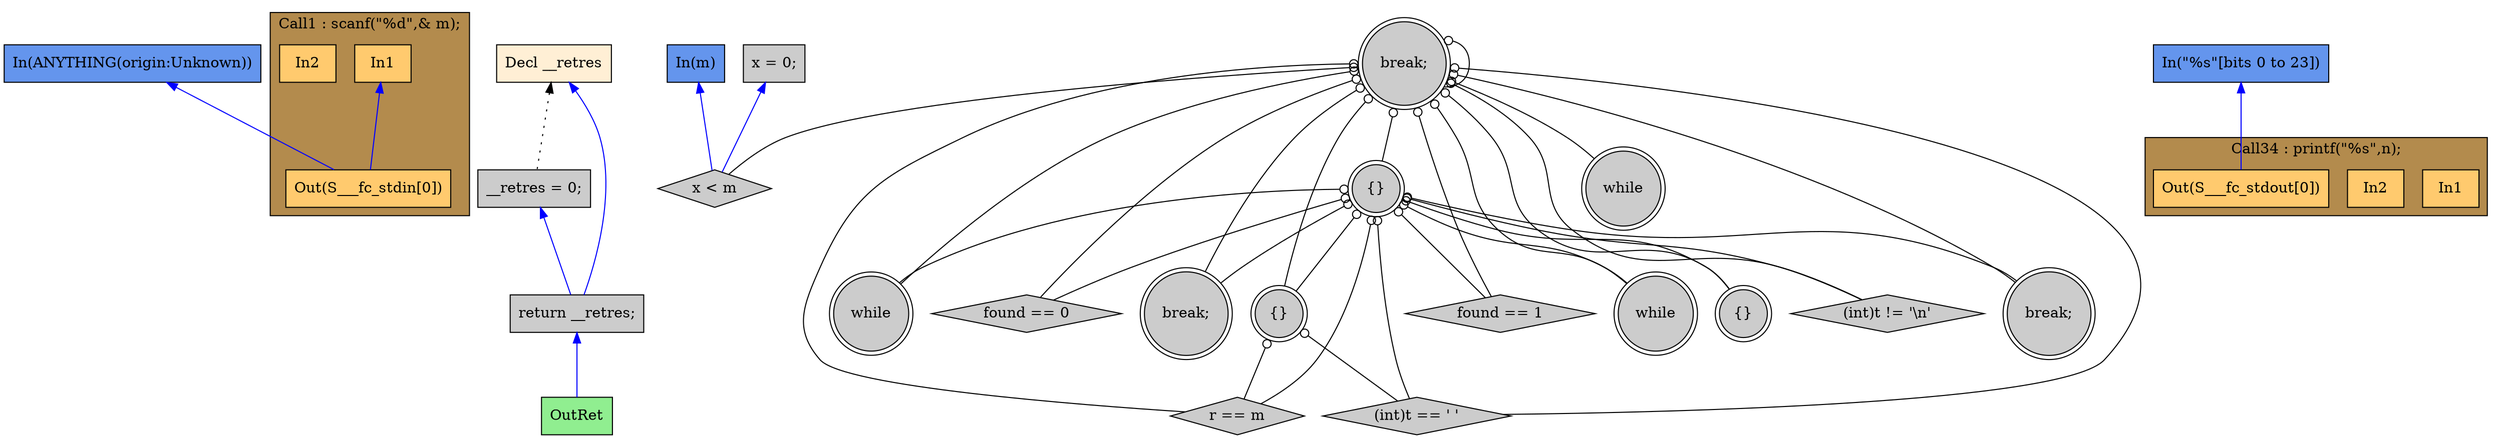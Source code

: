 digraph G {
  rankdir=TB;
  node [style="filled", ];
  32 [label="In(ANYTHING(origin:Unknown))", fillcolor="#6495ED", shape=box, ];
  2 [label="Decl __retres", fillcolor="#FFEFD5", shape=box, ];
  4 [label="In1", fillcolor="#FFCA6E", shape=box, ];
  5 [label="In2", fillcolor="#FFCA6E", shape=box, ];
  6 [label="Out(S___fc_stdin[0])", fillcolor="#FFCA6E", shape=box, ];
  7 [label="x = 0;", fillcolor="#CCCCCC", shape=box, ];
  8 [label="while", fillcolor="#CCCCCC", shape=doublecircle, ];
  9 [label="x < m", fillcolor="#CCCCCC", shape=diamond, ];
  10 [label="{}", fillcolor="#CCCCCC", shape=doublecircle, ];
  11 [label="while", fillcolor="#CCCCCC", shape=doublecircle, ];
  12 [label="found == 0", fillcolor="#CCCCCC", shape=diamond, ];
  13 [label="break;", fillcolor="#CCCCCC", shape=doublecircle, ];
  14 [label="{}", fillcolor="#CCCCCC", shape=doublecircle, ];
  15 [label="(int)t == ' '", fillcolor="#CCCCCC", shape=diamond, ];
  16 [label="r == m", fillcolor="#CCCCCC", shape=diamond, ];
  17 [label="found == 1", fillcolor="#CCCCCC", shape=diamond, ];
  18 [label="while", fillcolor="#CCCCCC", shape=doublecircle, ];
  19 [label="{}", fillcolor="#CCCCCC", shape=doublecircle, ];
  20 [label="(int)t != '\\n'", fillcolor="#CCCCCC", shape=diamond, ];
  21 [label="break;", fillcolor="#CCCCCC", shape=doublecircle, ];
  22 [label="break;", fillcolor="#CCCCCC", shape=doublecircle, ];
  24 [label="In1", fillcolor="#FFCA6E", shape=box, ];
  25 [label="In2", fillcolor="#FFCA6E", shape=box, ];
  26 [label="Out(S___fc_stdout[0])", fillcolor="#FFCA6E", shape=box, ];
  27 [label="__retres = 0;", fillcolor="#CCCCCC", shape=box, ];
  28 [label="return __retres;", fillcolor="#CCCCCC", shape=box, ];
  29 [label="OutRet", fillcolor="#90EE90", shape=box, ];
  30 [label="In(\"%s\"[bits 0 to 23])", fillcolor="#6495ED", shape=box, ];
  31 [label="In(m)", fillcolor="#6495ED", shape=box, ];
  
  subgraph cluster_Call1 { label="Call1 : scanf(\"%d\",& m);";
                           fillcolor="#B38B4D"; style="filled"; 6;5;4;
     };
  subgraph cluster_Call34 { label="Call34 : printf(\"%s\",n);";
                            fillcolor="#B38B4D"; style="filled"; 26;25;24;
     };
  
  edge [dir=back, ];
  4 -> 6 [color="#0000FF", ];
  32 -> 6 [color="#0000FF", ];
  22 -> 8 [color="#000000", arrowtail=odot, ];
  7 -> 9 [color="#0000FF", ];
  22 -> 9 [color="#000000", arrowtail=odot, ];
  31 -> 9 [color="#0000FF", ];
  22 -> 10 [color="#000000", arrowtail=odot, ];
  10 -> 11 [color="#000000", arrowtail=odot, ];
  22 -> 11 [color="#000000", arrowtail=odot, ];
  10 -> 12 [color="#000000", arrowtail=odot, ];
  22 -> 12 [color="#000000", arrowtail=odot, ];
  10 -> 13 [color="#000000", arrowtail=odot, ];
  22 -> 13 [color="#000000", arrowtail=odot, ];
  10 -> 14 [color="#000000", arrowtail=odot, ];
  22 -> 14 [color="#000000", arrowtail=odot, ];
  10 -> 15 [color="#000000", arrowtail=odot, ];
  14 -> 15 [color="#000000", arrowtail=odot, ];
  22 -> 15 [color="#000000", arrowtail=odot, ];
  10 -> 16 [color="#000000", arrowtail=odot, ];
  14 -> 16 [color="#000000", arrowtail=odot, ];
  22 -> 16 [color="#000000", arrowtail=odot, ];
  10 -> 17 [color="#000000", arrowtail=odot, ];
  22 -> 17 [color="#000000", arrowtail=odot, ];
  10 -> 18 [color="#000000", arrowtail=odot, ];
  22 -> 18 [color="#000000", arrowtail=odot, ];
  10 -> 19 [color="#000000", arrowtail=odot, ];
  22 -> 19 [color="#000000", arrowtail=odot, ];
  10 -> 20 [color="#000000", arrowtail=odot, ];
  22 -> 20 [color="#000000", arrowtail=odot, ];
  10 -> 21 [color="#000000", arrowtail=odot, ];
  22 -> 21 [color="#000000", arrowtail=odot, ];
  22 -> 22 [color="#000000", arrowtail=odot, ];
  30 -> 26 [color="#0000FF", ];
  2 -> 27 [color="#000000", style="dotted", ];
  2 -> 28 [color="#0000FF", ];
  27 -> 28 [color="#0000FF", ];
  28 -> 29 [color="#0000FF", ];
  
  }